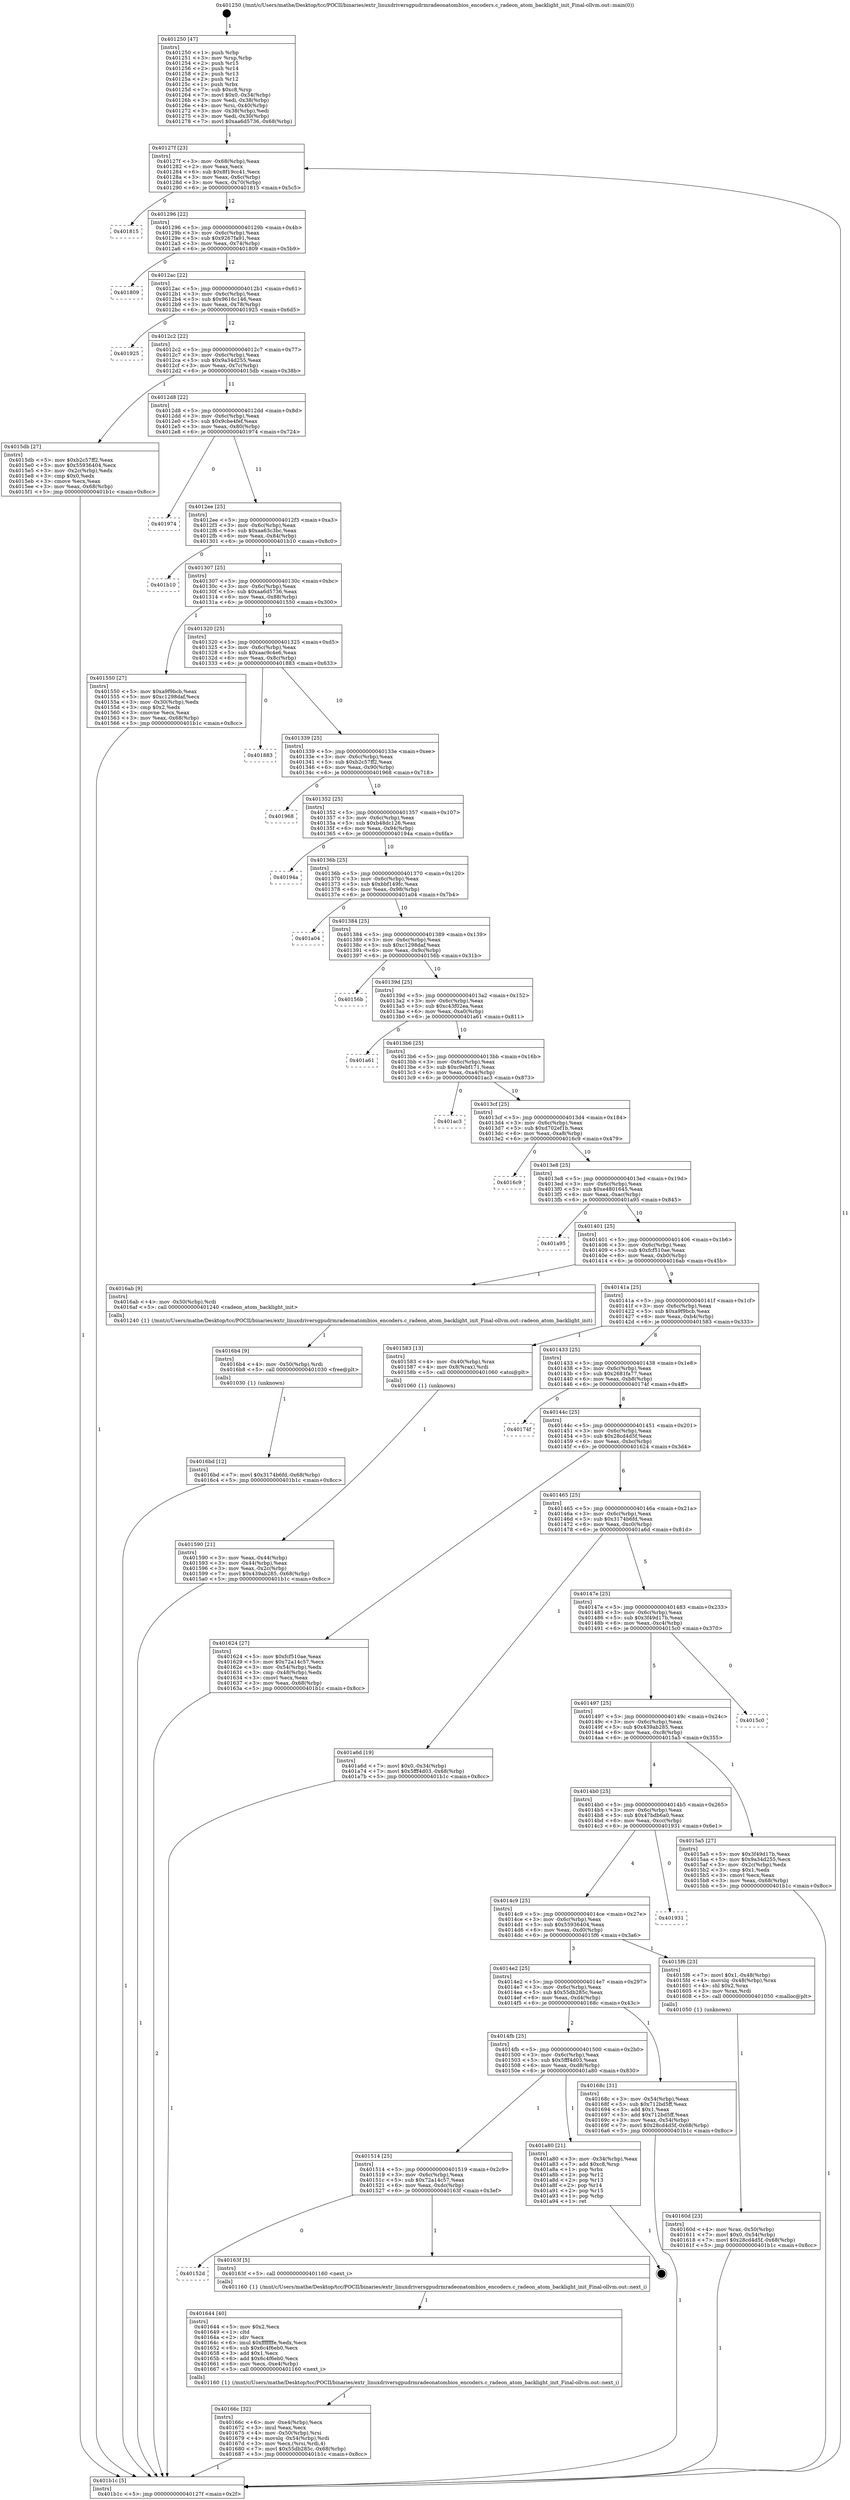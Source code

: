 digraph "0x401250" {
  label = "0x401250 (/mnt/c/Users/mathe/Desktop/tcc/POCII/binaries/extr_linuxdriversgpudrmradeonatombios_encoders.c_radeon_atom_backlight_init_Final-ollvm.out::main(0))"
  labelloc = "t"
  node[shape=record]

  Entry [label="",width=0.3,height=0.3,shape=circle,fillcolor=black,style=filled]
  "0x40127f" [label="{
     0x40127f [23]\l
     | [instrs]\l
     &nbsp;&nbsp;0x40127f \<+3\>: mov -0x68(%rbp),%eax\l
     &nbsp;&nbsp;0x401282 \<+2\>: mov %eax,%ecx\l
     &nbsp;&nbsp;0x401284 \<+6\>: sub $0x8f19cc41,%ecx\l
     &nbsp;&nbsp;0x40128a \<+3\>: mov %eax,-0x6c(%rbp)\l
     &nbsp;&nbsp;0x40128d \<+3\>: mov %ecx,-0x70(%rbp)\l
     &nbsp;&nbsp;0x401290 \<+6\>: je 0000000000401815 \<main+0x5c5\>\l
  }"]
  "0x401815" [label="{
     0x401815\l
  }", style=dashed]
  "0x401296" [label="{
     0x401296 [22]\l
     | [instrs]\l
     &nbsp;&nbsp;0x401296 \<+5\>: jmp 000000000040129b \<main+0x4b\>\l
     &nbsp;&nbsp;0x40129b \<+3\>: mov -0x6c(%rbp),%eax\l
     &nbsp;&nbsp;0x40129e \<+5\>: sub $0x9267fa91,%eax\l
     &nbsp;&nbsp;0x4012a3 \<+3\>: mov %eax,-0x74(%rbp)\l
     &nbsp;&nbsp;0x4012a6 \<+6\>: je 0000000000401809 \<main+0x5b9\>\l
  }"]
  Exit [label="",width=0.3,height=0.3,shape=circle,fillcolor=black,style=filled,peripheries=2]
  "0x401809" [label="{
     0x401809\l
  }", style=dashed]
  "0x4012ac" [label="{
     0x4012ac [22]\l
     | [instrs]\l
     &nbsp;&nbsp;0x4012ac \<+5\>: jmp 00000000004012b1 \<main+0x61\>\l
     &nbsp;&nbsp;0x4012b1 \<+3\>: mov -0x6c(%rbp),%eax\l
     &nbsp;&nbsp;0x4012b4 \<+5\>: sub $0x9616c146,%eax\l
     &nbsp;&nbsp;0x4012b9 \<+3\>: mov %eax,-0x78(%rbp)\l
     &nbsp;&nbsp;0x4012bc \<+6\>: je 0000000000401925 \<main+0x6d5\>\l
  }"]
  "0x4016bd" [label="{
     0x4016bd [12]\l
     | [instrs]\l
     &nbsp;&nbsp;0x4016bd \<+7\>: movl $0x3174b6fd,-0x68(%rbp)\l
     &nbsp;&nbsp;0x4016c4 \<+5\>: jmp 0000000000401b1c \<main+0x8cc\>\l
  }"]
  "0x401925" [label="{
     0x401925\l
  }", style=dashed]
  "0x4012c2" [label="{
     0x4012c2 [22]\l
     | [instrs]\l
     &nbsp;&nbsp;0x4012c2 \<+5\>: jmp 00000000004012c7 \<main+0x77\>\l
     &nbsp;&nbsp;0x4012c7 \<+3\>: mov -0x6c(%rbp),%eax\l
     &nbsp;&nbsp;0x4012ca \<+5\>: sub $0x9a34d255,%eax\l
     &nbsp;&nbsp;0x4012cf \<+3\>: mov %eax,-0x7c(%rbp)\l
     &nbsp;&nbsp;0x4012d2 \<+6\>: je 00000000004015db \<main+0x38b\>\l
  }"]
  "0x4016b4" [label="{
     0x4016b4 [9]\l
     | [instrs]\l
     &nbsp;&nbsp;0x4016b4 \<+4\>: mov -0x50(%rbp),%rdi\l
     &nbsp;&nbsp;0x4016b8 \<+5\>: call 0000000000401030 \<free@plt\>\l
     | [calls]\l
     &nbsp;&nbsp;0x401030 \{1\} (unknown)\l
  }"]
  "0x4015db" [label="{
     0x4015db [27]\l
     | [instrs]\l
     &nbsp;&nbsp;0x4015db \<+5\>: mov $0xb2c57ff2,%eax\l
     &nbsp;&nbsp;0x4015e0 \<+5\>: mov $0x55936404,%ecx\l
     &nbsp;&nbsp;0x4015e5 \<+3\>: mov -0x2c(%rbp),%edx\l
     &nbsp;&nbsp;0x4015e8 \<+3\>: cmp $0x0,%edx\l
     &nbsp;&nbsp;0x4015eb \<+3\>: cmove %ecx,%eax\l
     &nbsp;&nbsp;0x4015ee \<+3\>: mov %eax,-0x68(%rbp)\l
     &nbsp;&nbsp;0x4015f1 \<+5\>: jmp 0000000000401b1c \<main+0x8cc\>\l
  }"]
  "0x4012d8" [label="{
     0x4012d8 [22]\l
     | [instrs]\l
     &nbsp;&nbsp;0x4012d8 \<+5\>: jmp 00000000004012dd \<main+0x8d\>\l
     &nbsp;&nbsp;0x4012dd \<+3\>: mov -0x6c(%rbp),%eax\l
     &nbsp;&nbsp;0x4012e0 \<+5\>: sub $0x9cbe4fef,%eax\l
     &nbsp;&nbsp;0x4012e5 \<+3\>: mov %eax,-0x80(%rbp)\l
     &nbsp;&nbsp;0x4012e8 \<+6\>: je 0000000000401974 \<main+0x724\>\l
  }"]
  "0x40166c" [label="{
     0x40166c [32]\l
     | [instrs]\l
     &nbsp;&nbsp;0x40166c \<+6\>: mov -0xe4(%rbp),%ecx\l
     &nbsp;&nbsp;0x401672 \<+3\>: imul %eax,%ecx\l
     &nbsp;&nbsp;0x401675 \<+4\>: mov -0x50(%rbp),%rsi\l
     &nbsp;&nbsp;0x401679 \<+4\>: movslq -0x54(%rbp),%rdi\l
     &nbsp;&nbsp;0x40167d \<+3\>: mov %ecx,(%rsi,%rdi,4)\l
     &nbsp;&nbsp;0x401680 \<+7\>: movl $0x55db285c,-0x68(%rbp)\l
     &nbsp;&nbsp;0x401687 \<+5\>: jmp 0000000000401b1c \<main+0x8cc\>\l
  }"]
  "0x401974" [label="{
     0x401974\l
  }", style=dashed]
  "0x4012ee" [label="{
     0x4012ee [25]\l
     | [instrs]\l
     &nbsp;&nbsp;0x4012ee \<+5\>: jmp 00000000004012f3 \<main+0xa3\>\l
     &nbsp;&nbsp;0x4012f3 \<+3\>: mov -0x6c(%rbp),%eax\l
     &nbsp;&nbsp;0x4012f6 \<+5\>: sub $0xaa63c3bc,%eax\l
     &nbsp;&nbsp;0x4012fb \<+6\>: mov %eax,-0x84(%rbp)\l
     &nbsp;&nbsp;0x401301 \<+6\>: je 0000000000401b10 \<main+0x8c0\>\l
  }"]
  "0x401644" [label="{
     0x401644 [40]\l
     | [instrs]\l
     &nbsp;&nbsp;0x401644 \<+5\>: mov $0x2,%ecx\l
     &nbsp;&nbsp;0x401649 \<+1\>: cltd\l
     &nbsp;&nbsp;0x40164a \<+2\>: idiv %ecx\l
     &nbsp;&nbsp;0x40164c \<+6\>: imul $0xfffffffe,%edx,%ecx\l
     &nbsp;&nbsp;0x401652 \<+6\>: sub $0x6c4f6eb0,%ecx\l
     &nbsp;&nbsp;0x401658 \<+3\>: add $0x1,%ecx\l
     &nbsp;&nbsp;0x40165b \<+6\>: add $0x6c4f6eb0,%ecx\l
     &nbsp;&nbsp;0x401661 \<+6\>: mov %ecx,-0xe4(%rbp)\l
     &nbsp;&nbsp;0x401667 \<+5\>: call 0000000000401160 \<next_i\>\l
     | [calls]\l
     &nbsp;&nbsp;0x401160 \{1\} (/mnt/c/Users/mathe/Desktop/tcc/POCII/binaries/extr_linuxdriversgpudrmradeonatombios_encoders.c_radeon_atom_backlight_init_Final-ollvm.out::next_i)\l
  }"]
  "0x401b10" [label="{
     0x401b10\l
  }", style=dashed]
  "0x401307" [label="{
     0x401307 [25]\l
     | [instrs]\l
     &nbsp;&nbsp;0x401307 \<+5\>: jmp 000000000040130c \<main+0xbc\>\l
     &nbsp;&nbsp;0x40130c \<+3\>: mov -0x6c(%rbp),%eax\l
     &nbsp;&nbsp;0x40130f \<+5\>: sub $0xaa6d5736,%eax\l
     &nbsp;&nbsp;0x401314 \<+6\>: mov %eax,-0x88(%rbp)\l
     &nbsp;&nbsp;0x40131a \<+6\>: je 0000000000401550 \<main+0x300\>\l
  }"]
  "0x40152d" [label="{
     0x40152d\l
  }", style=dashed]
  "0x401550" [label="{
     0x401550 [27]\l
     | [instrs]\l
     &nbsp;&nbsp;0x401550 \<+5\>: mov $0xa9f9bcb,%eax\l
     &nbsp;&nbsp;0x401555 \<+5\>: mov $0xc1298daf,%ecx\l
     &nbsp;&nbsp;0x40155a \<+3\>: mov -0x30(%rbp),%edx\l
     &nbsp;&nbsp;0x40155d \<+3\>: cmp $0x2,%edx\l
     &nbsp;&nbsp;0x401560 \<+3\>: cmovne %ecx,%eax\l
     &nbsp;&nbsp;0x401563 \<+3\>: mov %eax,-0x68(%rbp)\l
     &nbsp;&nbsp;0x401566 \<+5\>: jmp 0000000000401b1c \<main+0x8cc\>\l
  }"]
  "0x401320" [label="{
     0x401320 [25]\l
     | [instrs]\l
     &nbsp;&nbsp;0x401320 \<+5\>: jmp 0000000000401325 \<main+0xd5\>\l
     &nbsp;&nbsp;0x401325 \<+3\>: mov -0x6c(%rbp),%eax\l
     &nbsp;&nbsp;0x401328 \<+5\>: sub $0xaac9c4e6,%eax\l
     &nbsp;&nbsp;0x40132d \<+6\>: mov %eax,-0x8c(%rbp)\l
     &nbsp;&nbsp;0x401333 \<+6\>: je 0000000000401883 \<main+0x633\>\l
  }"]
  "0x401b1c" [label="{
     0x401b1c [5]\l
     | [instrs]\l
     &nbsp;&nbsp;0x401b1c \<+5\>: jmp 000000000040127f \<main+0x2f\>\l
  }"]
  "0x401250" [label="{
     0x401250 [47]\l
     | [instrs]\l
     &nbsp;&nbsp;0x401250 \<+1\>: push %rbp\l
     &nbsp;&nbsp;0x401251 \<+3\>: mov %rsp,%rbp\l
     &nbsp;&nbsp;0x401254 \<+2\>: push %r15\l
     &nbsp;&nbsp;0x401256 \<+2\>: push %r14\l
     &nbsp;&nbsp;0x401258 \<+2\>: push %r13\l
     &nbsp;&nbsp;0x40125a \<+2\>: push %r12\l
     &nbsp;&nbsp;0x40125c \<+1\>: push %rbx\l
     &nbsp;&nbsp;0x40125d \<+7\>: sub $0xc8,%rsp\l
     &nbsp;&nbsp;0x401264 \<+7\>: movl $0x0,-0x34(%rbp)\l
     &nbsp;&nbsp;0x40126b \<+3\>: mov %edi,-0x38(%rbp)\l
     &nbsp;&nbsp;0x40126e \<+4\>: mov %rsi,-0x40(%rbp)\l
     &nbsp;&nbsp;0x401272 \<+3\>: mov -0x38(%rbp),%edi\l
     &nbsp;&nbsp;0x401275 \<+3\>: mov %edi,-0x30(%rbp)\l
     &nbsp;&nbsp;0x401278 \<+7\>: movl $0xaa6d5736,-0x68(%rbp)\l
  }"]
  "0x40163f" [label="{
     0x40163f [5]\l
     | [instrs]\l
     &nbsp;&nbsp;0x40163f \<+5\>: call 0000000000401160 \<next_i\>\l
     | [calls]\l
     &nbsp;&nbsp;0x401160 \{1\} (/mnt/c/Users/mathe/Desktop/tcc/POCII/binaries/extr_linuxdriversgpudrmradeonatombios_encoders.c_radeon_atom_backlight_init_Final-ollvm.out::next_i)\l
  }"]
  "0x401883" [label="{
     0x401883\l
  }", style=dashed]
  "0x401339" [label="{
     0x401339 [25]\l
     | [instrs]\l
     &nbsp;&nbsp;0x401339 \<+5\>: jmp 000000000040133e \<main+0xee\>\l
     &nbsp;&nbsp;0x40133e \<+3\>: mov -0x6c(%rbp),%eax\l
     &nbsp;&nbsp;0x401341 \<+5\>: sub $0xb2c57ff2,%eax\l
     &nbsp;&nbsp;0x401346 \<+6\>: mov %eax,-0x90(%rbp)\l
     &nbsp;&nbsp;0x40134c \<+6\>: je 0000000000401968 \<main+0x718\>\l
  }"]
  "0x401514" [label="{
     0x401514 [25]\l
     | [instrs]\l
     &nbsp;&nbsp;0x401514 \<+5\>: jmp 0000000000401519 \<main+0x2c9\>\l
     &nbsp;&nbsp;0x401519 \<+3\>: mov -0x6c(%rbp),%eax\l
     &nbsp;&nbsp;0x40151c \<+5\>: sub $0x72a14c57,%eax\l
     &nbsp;&nbsp;0x401521 \<+6\>: mov %eax,-0xdc(%rbp)\l
     &nbsp;&nbsp;0x401527 \<+6\>: je 000000000040163f \<main+0x3ef\>\l
  }"]
  "0x401968" [label="{
     0x401968\l
  }", style=dashed]
  "0x401352" [label="{
     0x401352 [25]\l
     | [instrs]\l
     &nbsp;&nbsp;0x401352 \<+5\>: jmp 0000000000401357 \<main+0x107\>\l
     &nbsp;&nbsp;0x401357 \<+3\>: mov -0x6c(%rbp),%eax\l
     &nbsp;&nbsp;0x40135a \<+5\>: sub $0xb48dc126,%eax\l
     &nbsp;&nbsp;0x40135f \<+6\>: mov %eax,-0x94(%rbp)\l
     &nbsp;&nbsp;0x401365 \<+6\>: je 000000000040194a \<main+0x6fa\>\l
  }"]
  "0x401a80" [label="{
     0x401a80 [21]\l
     | [instrs]\l
     &nbsp;&nbsp;0x401a80 \<+3\>: mov -0x34(%rbp),%eax\l
     &nbsp;&nbsp;0x401a83 \<+7\>: add $0xc8,%rsp\l
     &nbsp;&nbsp;0x401a8a \<+1\>: pop %rbx\l
     &nbsp;&nbsp;0x401a8b \<+2\>: pop %r12\l
     &nbsp;&nbsp;0x401a8d \<+2\>: pop %r13\l
     &nbsp;&nbsp;0x401a8f \<+2\>: pop %r14\l
     &nbsp;&nbsp;0x401a91 \<+2\>: pop %r15\l
     &nbsp;&nbsp;0x401a93 \<+1\>: pop %rbp\l
     &nbsp;&nbsp;0x401a94 \<+1\>: ret\l
  }"]
  "0x40194a" [label="{
     0x40194a\l
  }", style=dashed]
  "0x40136b" [label="{
     0x40136b [25]\l
     | [instrs]\l
     &nbsp;&nbsp;0x40136b \<+5\>: jmp 0000000000401370 \<main+0x120\>\l
     &nbsp;&nbsp;0x401370 \<+3\>: mov -0x6c(%rbp),%eax\l
     &nbsp;&nbsp;0x401373 \<+5\>: sub $0xbbf149fc,%eax\l
     &nbsp;&nbsp;0x401378 \<+6\>: mov %eax,-0x98(%rbp)\l
     &nbsp;&nbsp;0x40137e \<+6\>: je 0000000000401a04 \<main+0x7b4\>\l
  }"]
  "0x4014fb" [label="{
     0x4014fb [25]\l
     | [instrs]\l
     &nbsp;&nbsp;0x4014fb \<+5\>: jmp 0000000000401500 \<main+0x2b0\>\l
     &nbsp;&nbsp;0x401500 \<+3\>: mov -0x6c(%rbp),%eax\l
     &nbsp;&nbsp;0x401503 \<+5\>: sub $0x5fff4d03,%eax\l
     &nbsp;&nbsp;0x401508 \<+6\>: mov %eax,-0xd8(%rbp)\l
     &nbsp;&nbsp;0x40150e \<+6\>: je 0000000000401a80 \<main+0x830\>\l
  }"]
  "0x401a04" [label="{
     0x401a04\l
  }", style=dashed]
  "0x401384" [label="{
     0x401384 [25]\l
     | [instrs]\l
     &nbsp;&nbsp;0x401384 \<+5\>: jmp 0000000000401389 \<main+0x139\>\l
     &nbsp;&nbsp;0x401389 \<+3\>: mov -0x6c(%rbp),%eax\l
     &nbsp;&nbsp;0x40138c \<+5\>: sub $0xc1298daf,%eax\l
     &nbsp;&nbsp;0x401391 \<+6\>: mov %eax,-0x9c(%rbp)\l
     &nbsp;&nbsp;0x401397 \<+6\>: je 000000000040156b \<main+0x31b\>\l
  }"]
  "0x40168c" [label="{
     0x40168c [31]\l
     | [instrs]\l
     &nbsp;&nbsp;0x40168c \<+3\>: mov -0x54(%rbp),%eax\l
     &nbsp;&nbsp;0x40168f \<+5\>: sub $0x712bd5ff,%eax\l
     &nbsp;&nbsp;0x401694 \<+3\>: add $0x1,%eax\l
     &nbsp;&nbsp;0x401697 \<+5\>: add $0x712bd5ff,%eax\l
     &nbsp;&nbsp;0x40169c \<+3\>: mov %eax,-0x54(%rbp)\l
     &nbsp;&nbsp;0x40169f \<+7\>: movl $0x28cd4d5f,-0x68(%rbp)\l
     &nbsp;&nbsp;0x4016a6 \<+5\>: jmp 0000000000401b1c \<main+0x8cc\>\l
  }"]
  "0x40156b" [label="{
     0x40156b\l
  }", style=dashed]
  "0x40139d" [label="{
     0x40139d [25]\l
     | [instrs]\l
     &nbsp;&nbsp;0x40139d \<+5\>: jmp 00000000004013a2 \<main+0x152\>\l
     &nbsp;&nbsp;0x4013a2 \<+3\>: mov -0x6c(%rbp),%eax\l
     &nbsp;&nbsp;0x4013a5 \<+5\>: sub $0xc43f02ea,%eax\l
     &nbsp;&nbsp;0x4013aa \<+6\>: mov %eax,-0xa0(%rbp)\l
     &nbsp;&nbsp;0x4013b0 \<+6\>: je 0000000000401a61 \<main+0x811\>\l
  }"]
  "0x40160d" [label="{
     0x40160d [23]\l
     | [instrs]\l
     &nbsp;&nbsp;0x40160d \<+4\>: mov %rax,-0x50(%rbp)\l
     &nbsp;&nbsp;0x401611 \<+7\>: movl $0x0,-0x54(%rbp)\l
     &nbsp;&nbsp;0x401618 \<+7\>: movl $0x28cd4d5f,-0x68(%rbp)\l
     &nbsp;&nbsp;0x40161f \<+5\>: jmp 0000000000401b1c \<main+0x8cc\>\l
  }"]
  "0x401a61" [label="{
     0x401a61\l
  }", style=dashed]
  "0x4013b6" [label="{
     0x4013b6 [25]\l
     | [instrs]\l
     &nbsp;&nbsp;0x4013b6 \<+5\>: jmp 00000000004013bb \<main+0x16b\>\l
     &nbsp;&nbsp;0x4013bb \<+3\>: mov -0x6c(%rbp),%eax\l
     &nbsp;&nbsp;0x4013be \<+5\>: sub $0xc9ebf171,%eax\l
     &nbsp;&nbsp;0x4013c3 \<+6\>: mov %eax,-0xa4(%rbp)\l
     &nbsp;&nbsp;0x4013c9 \<+6\>: je 0000000000401ac3 \<main+0x873\>\l
  }"]
  "0x4014e2" [label="{
     0x4014e2 [25]\l
     | [instrs]\l
     &nbsp;&nbsp;0x4014e2 \<+5\>: jmp 00000000004014e7 \<main+0x297\>\l
     &nbsp;&nbsp;0x4014e7 \<+3\>: mov -0x6c(%rbp),%eax\l
     &nbsp;&nbsp;0x4014ea \<+5\>: sub $0x55db285c,%eax\l
     &nbsp;&nbsp;0x4014ef \<+6\>: mov %eax,-0xd4(%rbp)\l
     &nbsp;&nbsp;0x4014f5 \<+6\>: je 000000000040168c \<main+0x43c\>\l
  }"]
  "0x401ac3" [label="{
     0x401ac3\l
  }", style=dashed]
  "0x4013cf" [label="{
     0x4013cf [25]\l
     | [instrs]\l
     &nbsp;&nbsp;0x4013cf \<+5\>: jmp 00000000004013d4 \<main+0x184\>\l
     &nbsp;&nbsp;0x4013d4 \<+3\>: mov -0x6c(%rbp),%eax\l
     &nbsp;&nbsp;0x4013d7 \<+5\>: sub $0xd702ef1b,%eax\l
     &nbsp;&nbsp;0x4013dc \<+6\>: mov %eax,-0xa8(%rbp)\l
     &nbsp;&nbsp;0x4013e2 \<+6\>: je 00000000004016c9 \<main+0x479\>\l
  }"]
  "0x4015f6" [label="{
     0x4015f6 [23]\l
     | [instrs]\l
     &nbsp;&nbsp;0x4015f6 \<+7\>: movl $0x1,-0x48(%rbp)\l
     &nbsp;&nbsp;0x4015fd \<+4\>: movslq -0x48(%rbp),%rax\l
     &nbsp;&nbsp;0x401601 \<+4\>: shl $0x2,%rax\l
     &nbsp;&nbsp;0x401605 \<+3\>: mov %rax,%rdi\l
     &nbsp;&nbsp;0x401608 \<+5\>: call 0000000000401050 \<malloc@plt\>\l
     | [calls]\l
     &nbsp;&nbsp;0x401050 \{1\} (unknown)\l
  }"]
  "0x4016c9" [label="{
     0x4016c9\l
  }", style=dashed]
  "0x4013e8" [label="{
     0x4013e8 [25]\l
     | [instrs]\l
     &nbsp;&nbsp;0x4013e8 \<+5\>: jmp 00000000004013ed \<main+0x19d\>\l
     &nbsp;&nbsp;0x4013ed \<+3\>: mov -0x6c(%rbp),%eax\l
     &nbsp;&nbsp;0x4013f0 \<+5\>: sub $0xe4801645,%eax\l
     &nbsp;&nbsp;0x4013f5 \<+6\>: mov %eax,-0xac(%rbp)\l
     &nbsp;&nbsp;0x4013fb \<+6\>: je 0000000000401a95 \<main+0x845\>\l
  }"]
  "0x4014c9" [label="{
     0x4014c9 [25]\l
     | [instrs]\l
     &nbsp;&nbsp;0x4014c9 \<+5\>: jmp 00000000004014ce \<main+0x27e\>\l
     &nbsp;&nbsp;0x4014ce \<+3\>: mov -0x6c(%rbp),%eax\l
     &nbsp;&nbsp;0x4014d1 \<+5\>: sub $0x55936404,%eax\l
     &nbsp;&nbsp;0x4014d6 \<+6\>: mov %eax,-0xd0(%rbp)\l
     &nbsp;&nbsp;0x4014dc \<+6\>: je 00000000004015f6 \<main+0x3a6\>\l
  }"]
  "0x401a95" [label="{
     0x401a95\l
  }", style=dashed]
  "0x401401" [label="{
     0x401401 [25]\l
     | [instrs]\l
     &nbsp;&nbsp;0x401401 \<+5\>: jmp 0000000000401406 \<main+0x1b6\>\l
     &nbsp;&nbsp;0x401406 \<+3\>: mov -0x6c(%rbp),%eax\l
     &nbsp;&nbsp;0x401409 \<+5\>: sub $0xfcf510ae,%eax\l
     &nbsp;&nbsp;0x40140e \<+6\>: mov %eax,-0xb0(%rbp)\l
     &nbsp;&nbsp;0x401414 \<+6\>: je 00000000004016ab \<main+0x45b\>\l
  }"]
  "0x401931" [label="{
     0x401931\l
  }", style=dashed]
  "0x4016ab" [label="{
     0x4016ab [9]\l
     | [instrs]\l
     &nbsp;&nbsp;0x4016ab \<+4\>: mov -0x50(%rbp),%rdi\l
     &nbsp;&nbsp;0x4016af \<+5\>: call 0000000000401240 \<radeon_atom_backlight_init\>\l
     | [calls]\l
     &nbsp;&nbsp;0x401240 \{1\} (/mnt/c/Users/mathe/Desktop/tcc/POCII/binaries/extr_linuxdriversgpudrmradeonatombios_encoders.c_radeon_atom_backlight_init_Final-ollvm.out::radeon_atom_backlight_init)\l
  }"]
  "0x40141a" [label="{
     0x40141a [25]\l
     | [instrs]\l
     &nbsp;&nbsp;0x40141a \<+5\>: jmp 000000000040141f \<main+0x1cf\>\l
     &nbsp;&nbsp;0x40141f \<+3\>: mov -0x6c(%rbp),%eax\l
     &nbsp;&nbsp;0x401422 \<+5\>: sub $0xa9f9bcb,%eax\l
     &nbsp;&nbsp;0x401427 \<+6\>: mov %eax,-0xb4(%rbp)\l
     &nbsp;&nbsp;0x40142d \<+6\>: je 0000000000401583 \<main+0x333\>\l
  }"]
  "0x4014b0" [label="{
     0x4014b0 [25]\l
     | [instrs]\l
     &nbsp;&nbsp;0x4014b0 \<+5\>: jmp 00000000004014b5 \<main+0x265\>\l
     &nbsp;&nbsp;0x4014b5 \<+3\>: mov -0x6c(%rbp),%eax\l
     &nbsp;&nbsp;0x4014b8 \<+5\>: sub $0x47bdb6a0,%eax\l
     &nbsp;&nbsp;0x4014bd \<+6\>: mov %eax,-0xcc(%rbp)\l
     &nbsp;&nbsp;0x4014c3 \<+6\>: je 0000000000401931 \<main+0x6e1\>\l
  }"]
  "0x401583" [label="{
     0x401583 [13]\l
     | [instrs]\l
     &nbsp;&nbsp;0x401583 \<+4\>: mov -0x40(%rbp),%rax\l
     &nbsp;&nbsp;0x401587 \<+4\>: mov 0x8(%rax),%rdi\l
     &nbsp;&nbsp;0x40158b \<+5\>: call 0000000000401060 \<atoi@plt\>\l
     | [calls]\l
     &nbsp;&nbsp;0x401060 \{1\} (unknown)\l
  }"]
  "0x401433" [label="{
     0x401433 [25]\l
     | [instrs]\l
     &nbsp;&nbsp;0x401433 \<+5\>: jmp 0000000000401438 \<main+0x1e8\>\l
     &nbsp;&nbsp;0x401438 \<+3\>: mov -0x6c(%rbp),%eax\l
     &nbsp;&nbsp;0x40143b \<+5\>: sub $0x2681fa77,%eax\l
     &nbsp;&nbsp;0x401440 \<+6\>: mov %eax,-0xb8(%rbp)\l
     &nbsp;&nbsp;0x401446 \<+6\>: je 000000000040174f \<main+0x4ff\>\l
  }"]
  "0x401590" [label="{
     0x401590 [21]\l
     | [instrs]\l
     &nbsp;&nbsp;0x401590 \<+3\>: mov %eax,-0x44(%rbp)\l
     &nbsp;&nbsp;0x401593 \<+3\>: mov -0x44(%rbp),%eax\l
     &nbsp;&nbsp;0x401596 \<+3\>: mov %eax,-0x2c(%rbp)\l
     &nbsp;&nbsp;0x401599 \<+7\>: movl $0x439ab285,-0x68(%rbp)\l
     &nbsp;&nbsp;0x4015a0 \<+5\>: jmp 0000000000401b1c \<main+0x8cc\>\l
  }"]
  "0x4015a5" [label="{
     0x4015a5 [27]\l
     | [instrs]\l
     &nbsp;&nbsp;0x4015a5 \<+5\>: mov $0x3f49d17b,%eax\l
     &nbsp;&nbsp;0x4015aa \<+5\>: mov $0x9a34d255,%ecx\l
     &nbsp;&nbsp;0x4015af \<+3\>: mov -0x2c(%rbp),%edx\l
     &nbsp;&nbsp;0x4015b2 \<+3\>: cmp $0x1,%edx\l
     &nbsp;&nbsp;0x4015b5 \<+3\>: cmovl %ecx,%eax\l
     &nbsp;&nbsp;0x4015b8 \<+3\>: mov %eax,-0x68(%rbp)\l
     &nbsp;&nbsp;0x4015bb \<+5\>: jmp 0000000000401b1c \<main+0x8cc\>\l
  }"]
  "0x40174f" [label="{
     0x40174f\l
  }", style=dashed]
  "0x40144c" [label="{
     0x40144c [25]\l
     | [instrs]\l
     &nbsp;&nbsp;0x40144c \<+5\>: jmp 0000000000401451 \<main+0x201\>\l
     &nbsp;&nbsp;0x401451 \<+3\>: mov -0x6c(%rbp),%eax\l
     &nbsp;&nbsp;0x401454 \<+5\>: sub $0x28cd4d5f,%eax\l
     &nbsp;&nbsp;0x401459 \<+6\>: mov %eax,-0xbc(%rbp)\l
     &nbsp;&nbsp;0x40145f \<+6\>: je 0000000000401624 \<main+0x3d4\>\l
  }"]
  "0x401497" [label="{
     0x401497 [25]\l
     | [instrs]\l
     &nbsp;&nbsp;0x401497 \<+5\>: jmp 000000000040149c \<main+0x24c\>\l
     &nbsp;&nbsp;0x40149c \<+3\>: mov -0x6c(%rbp),%eax\l
     &nbsp;&nbsp;0x40149f \<+5\>: sub $0x439ab285,%eax\l
     &nbsp;&nbsp;0x4014a4 \<+6\>: mov %eax,-0xc8(%rbp)\l
     &nbsp;&nbsp;0x4014aa \<+6\>: je 00000000004015a5 \<main+0x355\>\l
  }"]
  "0x401624" [label="{
     0x401624 [27]\l
     | [instrs]\l
     &nbsp;&nbsp;0x401624 \<+5\>: mov $0xfcf510ae,%eax\l
     &nbsp;&nbsp;0x401629 \<+5\>: mov $0x72a14c57,%ecx\l
     &nbsp;&nbsp;0x40162e \<+3\>: mov -0x54(%rbp),%edx\l
     &nbsp;&nbsp;0x401631 \<+3\>: cmp -0x48(%rbp),%edx\l
     &nbsp;&nbsp;0x401634 \<+3\>: cmovl %ecx,%eax\l
     &nbsp;&nbsp;0x401637 \<+3\>: mov %eax,-0x68(%rbp)\l
     &nbsp;&nbsp;0x40163a \<+5\>: jmp 0000000000401b1c \<main+0x8cc\>\l
  }"]
  "0x401465" [label="{
     0x401465 [25]\l
     | [instrs]\l
     &nbsp;&nbsp;0x401465 \<+5\>: jmp 000000000040146a \<main+0x21a\>\l
     &nbsp;&nbsp;0x40146a \<+3\>: mov -0x6c(%rbp),%eax\l
     &nbsp;&nbsp;0x40146d \<+5\>: sub $0x3174b6fd,%eax\l
     &nbsp;&nbsp;0x401472 \<+6\>: mov %eax,-0xc0(%rbp)\l
     &nbsp;&nbsp;0x401478 \<+6\>: je 0000000000401a6d \<main+0x81d\>\l
  }"]
  "0x4015c0" [label="{
     0x4015c0\l
  }", style=dashed]
  "0x401a6d" [label="{
     0x401a6d [19]\l
     | [instrs]\l
     &nbsp;&nbsp;0x401a6d \<+7\>: movl $0x0,-0x34(%rbp)\l
     &nbsp;&nbsp;0x401a74 \<+7\>: movl $0x5fff4d03,-0x68(%rbp)\l
     &nbsp;&nbsp;0x401a7b \<+5\>: jmp 0000000000401b1c \<main+0x8cc\>\l
  }"]
  "0x40147e" [label="{
     0x40147e [25]\l
     | [instrs]\l
     &nbsp;&nbsp;0x40147e \<+5\>: jmp 0000000000401483 \<main+0x233\>\l
     &nbsp;&nbsp;0x401483 \<+3\>: mov -0x6c(%rbp),%eax\l
     &nbsp;&nbsp;0x401486 \<+5\>: sub $0x3f49d17b,%eax\l
     &nbsp;&nbsp;0x40148b \<+6\>: mov %eax,-0xc4(%rbp)\l
     &nbsp;&nbsp;0x401491 \<+6\>: je 00000000004015c0 \<main+0x370\>\l
  }"]
  Entry -> "0x401250" [label=" 1"]
  "0x40127f" -> "0x401815" [label=" 0"]
  "0x40127f" -> "0x401296" [label=" 12"]
  "0x401a80" -> Exit [label=" 1"]
  "0x401296" -> "0x401809" [label=" 0"]
  "0x401296" -> "0x4012ac" [label=" 12"]
  "0x401a6d" -> "0x401b1c" [label=" 1"]
  "0x4012ac" -> "0x401925" [label=" 0"]
  "0x4012ac" -> "0x4012c2" [label=" 12"]
  "0x4016bd" -> "0x401b1c" [label=" 1"]
  "0x4012c2" -> "0x4015db" [label=" 1"]
  "0x4012c2" -> "0x4012d8" [label=" 11"]
  "0x4016b4" -> "0x4016bd" [label=" 1"]
  "0x4012d8" -> "0x401974" [label=" 0"]
  "0x4012d8" -> "0x4012ee" [label=" 11"]
  "0x4016ab" -> "0x4016b4" [label=" 1"]
  "0x4012ee" -> "0x401b10" [label=" 0"]
  "0x4012ee" -> "0x401307" [label=" 11"]
  "0x40168c" -> "0x401b1c" [label=" 1"]
  "0x401307" -> "0x401550" [label=" 1"]
  "0x401307" -> "0x401320" [label=" 10"]
  "0x401550" -> "0x401b1c" [label=" 1"]
  "0x401250" -> "0x40127f" [label=" 1"]
  "0x401b1c" -> "0x40127f" [label=" 11"]
  "0x40166c" -> "0x401b1c" [label=" 1"]
  "0x401320" -> "0x401883" [label=" 0"]
  "0x401320" -> "0x401339" [label=" 10"]
  "0x401644" -> "0x40166c" [label=" 1"]
  "0x401339" -> "0x401968" [label=" 0"]
  "0x401339" -> "0x401352" [label=" 10"]
  "0x401514" -> "0x40152d" [label=" 0"]
  "0x401352" -> "0x40194a" [label=" 0"]
  "0x401352" -> "0x40136b" [label=" 10"]
  "0x401514" -> "0x40163f" [label=" 1"]
  "0x40136b" -> "0x401a04" [label=" 0"]
  "0x40136b" -> "0x401384" [label=" 10"]
  "0x4014fb" -> "0x401514" [label=" 1"]
  "0x401384" -> "0x40156b" [label=" 0"]
  "0x401384" -> "0x40139d" [label=" 10"]
  "0x4014fb" -> "0x401a80" [label=" 1"]
  "0x40139d" -> "0x401a61" [label=" 0"]
  "0x40139d" -> "0x4013b6" [label=" 10"]
  "0x4014e2" -> "0x4014fb" [label=" 2"]
  "0x4013b6" -> "0x401ac3" [label=" 0"]
  "0x4013b6" -> "0x4013cf" [label=" 10"]
  "0x4014e2" -> "0x40168c" [label=" 1"]
  "0x4013cf" -> "0x4016c9" [label=" 0"]
  "0x4013cf" -> "0x4013e8" [label=" 10"]
  "0x40163f" -> "0x401644" [label=" 1"]
  "0x4013e8" -> "0x401a95" [label=" 0"]
  "0x4013e8" -> "0x401401" [label=" 10"]
  "0x40160d" -> "0x401b1c" [label=" 1"]
  "0x401401" -> "0x4016ab" [label=" 1"]
  "0x401401" -> "0x40141a" [label=" 9"]
  "0x4015f6" -> "0x40160d" [label=" 1"]
  "0x40141a" -> "0x401583" [label=" 1"]
  "0x40141a" -> "0x401433" [label=" 8"]
  "0x401583" -> "0x401590" [label=" 1"]
  "0x401590" -> "0x401b1c" [label=" 1"]
  "0x4014c9" -> "0x4015f6" [label=" 1"]
  "0x401433" -> "0x40174f" [label=" 0"]
  "0x401433" -> "0x40144c" [label=" 8"]
  "0x401624" -> "0x401b1c" [label=" 2"]
  "0x40144c" -> "0x401624" [label=" 2"]
  "0x40144c" -> "0x401465" [label=" 6"]
  "0x4014b0" -> "0x401931" [label=" 0"]
  "0x401465" -> "0x401a6d" [label=" 1"]
  "0x401465" -> "0x40147e" [label=" 5"]
  "0x4014c9" -> "0x4014e2" [label=" 3"]
  "0x40147e" -> "0x4015c0" [label=" 0"]
  "0x40147e" -> "0x401497" [label=" 5"]
  "0x4014b0" -> "0x4014c9" [label=" 4"]
  "0x401497" -> "0x4015a5" [label=" 1"]
  "0x401497" -> "0x4014b0" [label=" 4"]
  "0x4015a5" -> "0x401b1c" [label=" 1"]
  "0x4015db" -> "0x401b1c" [label=" 1"]
}
